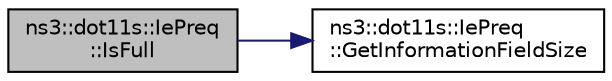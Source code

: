 digraph "ns3::dot11s::IePreq::IsFull"
{
 // LATEX_PDF_SIZE
  edge [fontname="Helvetica",fontsize="10",labelfontname="Helvetica",labelfontsize="10"];
  node [fontname="Helvetica",fontsize="10",shape=record];
  rankdir="LR";
  Node1 [label="ns3::dot11s::IePreq\l::IsFull",height=0.2,width=0.4,color="black", fillcolor="grey75", style="filled", fontcolor="black",tooltip="Is full function."];
  Node1 -> Node2 [color="midnightblue",fontsize="10",style="solid",fontname="Helvetica"];
  Node2 [label="ns3::dot11s::IePreq\l::GetInformationFieldSize",height=0.2,width=0.4,color="black", fillcolor="white", style="filled",URL="$classns3_1_1dot11s_1_1_ie_preq.html#a0e433d299b5d5d69d82a9fc775870ee0",tooltip="Length of serialized information (i.e., the length of the body of the IE, not including the Element I..."];
}
